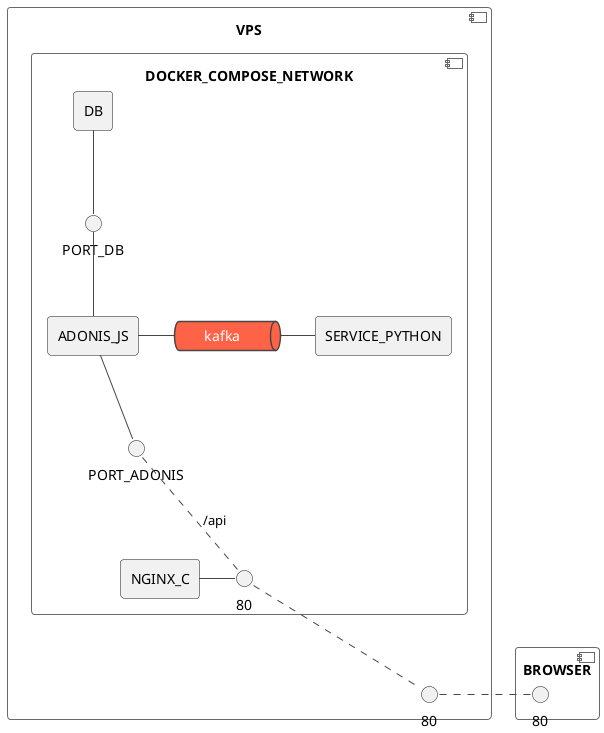 @startuml
!theme vibrant
component VPS {

    component DOCKER_COMPOSE_NETWORK {

        rectangle NGINX_C {
        }

        rectangle DB {
        }

        queue "       kafka       " as kafka

        rectangle ADONIS_JS {
        }


        rectangle SERVICE_PYTHON {
        }

        interface "80" as port80_nginx
        interface "PORT_ADONIS" as port_adonis
        interface "PORT_DB" as port_db

        NGINX_C - port80_nginx 
        ADONIS_JS -- port_adonis
        DB -- port_db

        ADONIS_JS -  kafka
        kafka - SERVICE_PYTHON

        port_adonis .. port80_nginx : /api
        port_db -- ADONIS_JS 

    }
    interface "80" as  port80_vps
    port80_nginx .. port80_vps 
}

component BROWSER {

    interface "80" as port80_browser
    port80_browser . port80_vps
}



@enduml